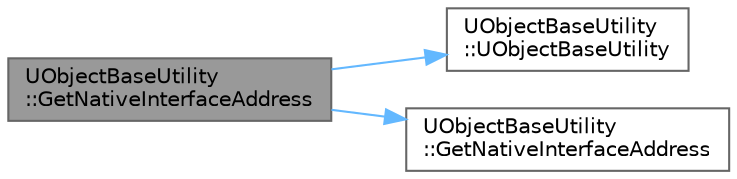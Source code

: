 digraph "UObjectBaseUtility::GetNativeInterfaceAddress"
{
 // INTERACTIVE_SVG=YES
 // LATEX_PDF_SIZE
  bgcolor="transparent";
  edge [fontname=Helvetica,fontsize=10,labelfontname=Helvetica,labelfontsize=10];
  node [fontname=Helvetica,fontsize=10,shape=box,height=0.2,width=0.4];
  rankdir="LR";
  Node1 [id="Node000001",label="UObjectBaseUtility\l::GetNativeInterfaceAddress",height=0.2,width=0.4,color="gray40", fillcolor="grey60", style="filled", fontcolor="black",tooltip="Returns a pointer to the const I* native interface object that this object implements."];
  Node1 -> Node2 [id="edge1_Node000001_Node000002",color="steelblue1",style="solid",tooltip=" "];
  Node2 [id="Node000002",label="UObjectBaseUtility\l::UObjectBaseUtility",height=0.2,width=0.4,color="grey40", fillcolor="white", style="filled",URL="$d6/d7b/classUObjectBaseUtility.html#a01ad597619327ed7f969042c33ddb833",tooltip=" "];
  Node1 -> Node3 [id="edge2_Node000001_Node000003",color="steelblue1",style="solid",tooltip=" "];
  Node3 [id="Node000003",label="UObjectBaseUtility\l::GetNativeInterfaceAddress",height=0.2,width=0.4,color="grey40", fillcolor="white", style="filled",URL="$d6/d7b/classUObjectBaseUtility.html#ad436e7d4e6aa757edb48c133f3872fe4",tooltip="Returns a pointer to the I* native interface object that this object implements."];
}
